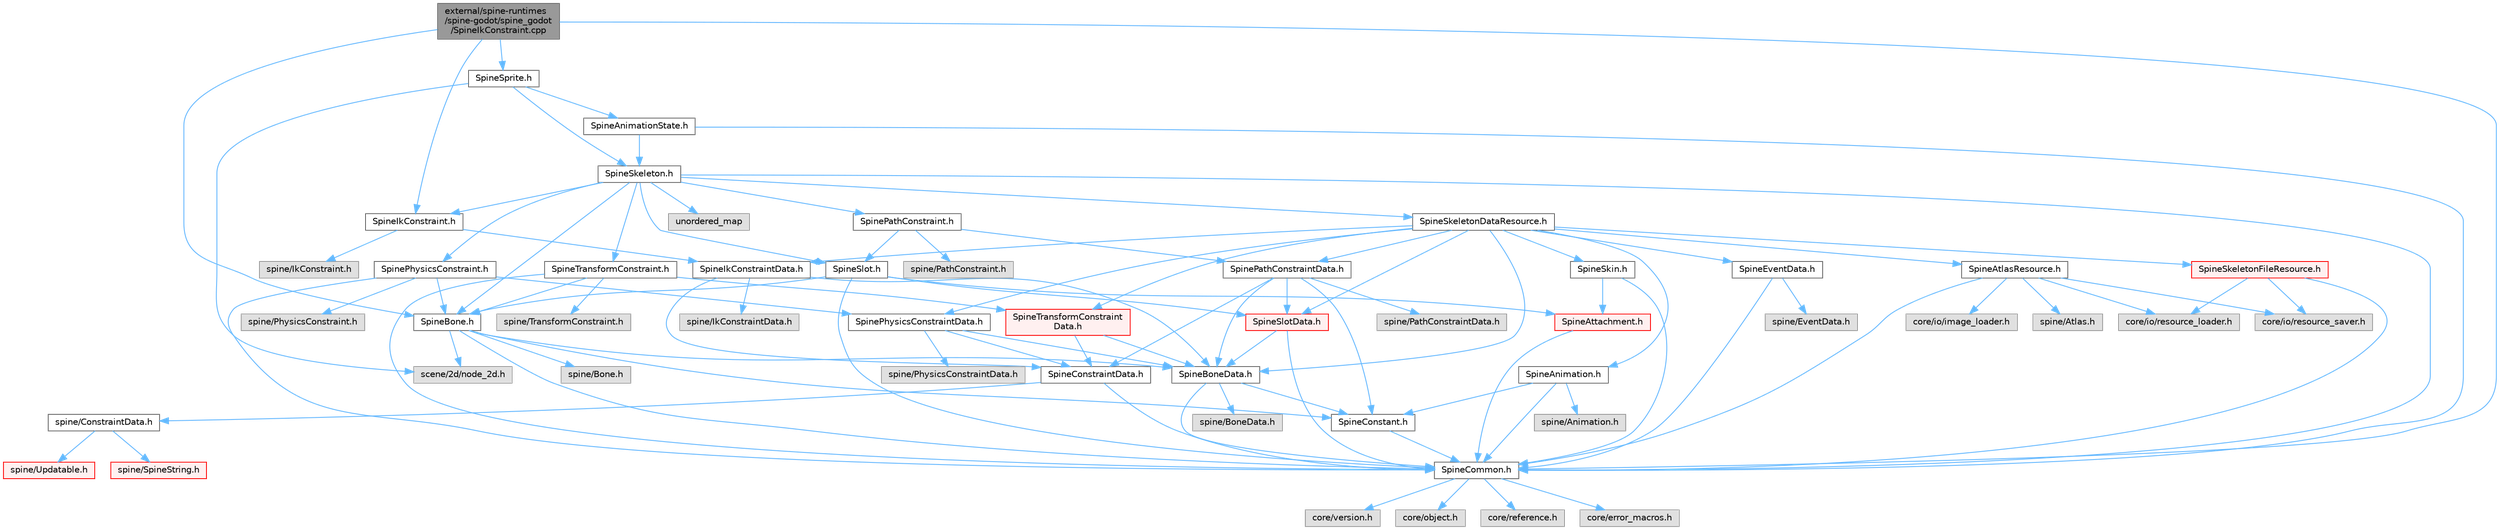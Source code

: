digraph "external/spine-runtimes/spine-godot/spine_godot/SpineIkConstraint.cpp"
{
 // LATEX_PDF_SIZE
  bgcolor="transparent";
  edge [fontname=Helvetica,fontsize=10,labelfontname=Helvetica,labelfontsize=10];
  node [fontname=Helvetica,fontsize=10,shape=box,height=0.2,width=0.4];
  Node1 [id="Node000001",label="external/spine-runtimes\l/spine-godot/spine_godot\l/SpineIkConstraint.cpp",height=0.2,width=0.4,color="gray40", fillcolor="grey60", style="filled", fontcolor="black",tooltip=" "];
  Node1 -> Node2 [id="edge1_Node000001_Node000002",color="steelblue1",style="solid",tooltip=" "];
  Node2 [id="Node000002",label="SpineIkConstraint.h",height=0.2,width=0.4,color="grey40", fillcolor="white", style="filled",URL="$_spine_ik_constraint_8h.html",tooltip=" "];
  Node2 -> Node3 [id="edge2_Node000002_Node000003",color="steelblue1",style="solid",tooltip=" "];
  Node3 [id="Node000003",label="SpineIkConstraintData.h",height=0.2,width=0.4,color="grey40", fillcolor="white", style="filled",URL="$_spine_ik_constraint_data_8h.html",tooltip=" "];
  Node3 -> Node4 [id="edge3_Node000003_Node000004",color="steelblue1",style="solid",tooltip=" "];
  Node4 [id="Node000004",label="SpineConstraintData.h",height=0.2,width=0.4,color="grey40", fillcolor="white", style="filled",URL="$_spine_constraint_data_8h.html",tooltip=" "];
  Node4 -> Node5 [id="edge4_Node000004_Node000005",color="steelblue1",style="solid",tooltip=" "];
  Node5 [id="Node000005",label="SpineCommon.h",height=0.2,width=0.4,color="grey40", fillcolor="white", style="filled",URL="$_spine_common_8h.html",tooltip=" "];
  Node5 -> Node6 [id="edge5_Node000005_Node000006",color="steelblue1",style="solid",tooltip=" "];
  Node6 [id="Node000006",label="core/version.h",height=0.2,width=0.4,color="grey60", fillcolor="#E0E0E0", style="filled",tooltip=" "];
  Node5 -> Node7 [id="edge6_Node000005_Node000007",color="steelblue1",style="solid",tooltip=" "];
  Node7 [id="Node000007",label="core/object.h",height=0.2,width=0.4,color="grey60", fillcolor="#E0E0E0", style="filled",tooltip=" "];
  Node5 -> Node8 [id="edge7_Node000005_Node000008",color="steelblue1",style="solid",tooltip=" "];
  Node8 [id="Node000008",label="core/reference.h",height=0.2,width=0.4,color="grey60", fillcolor="#E0E0E0", style="filled",tooltip=" "];
  Node5 -> Node9 [id="edge8_Node000005_Node000009",color="steelblue1",style="solid",tooltip=" "];
  Node9 [id="Node000009",label="core/error_macros.h",height=0.2,width=0.4,color="grey60", fillcolor="#E0E0E0", style="filled",tooltip=" "];
  Node4 -> Node10 [id="edge9_Node000004_Node000010",color="steelblue1",style="solid",tooltip=" "];
  Node10 [id="Node000010",label="spine/ConstraintData.h",height=0.2,width=0.4,color="grey40", fillcolor="white", style="filled",URL="$_constraint_data_8h.html",tooltip=" "];
  Node10 -> Node11 [id="edge10_Node000010_Node000011",color="steelblue1",style="solid",tooltip=" "];
  Node11 [id="Node000011",label="spine/Updatable.h",height=0.2,width=0.4,color="red", fillcolor="#FFF0F0", style="filled",URL="$_updatable_8h.html",tooltip=" "];
  Node10 -> Node18 [id="edge11_Node000010_Node000018",color="steelblue1",style="solid",tooltip=" "];
  Node18 [id="Node000018",label="spine/SpineString.h",height=0.2,width=0.4,color="red", fillcolor="#FFF0F0", style="filled",URL="$_spine_string_8h.html",tooltip=" "];
  Node3 -> Node168 [id="edge12_Node000003_Node000168",color="steelblue1",style="solid",tooltip=" "];
  Node168 [id="Node000168",label="SpineBoneData.h",height=0.2,width=0.4,color="grey40", fillcolor="white", style="filled",URL="$_spine_bone_data_8h.html",tooltip=" "];
  Node168 -> Node5 [id="edge13_Node000168_Node000005",color="steelblue1",style="solid",tooltip=" "];
  Node168 -> Node169 [id="edge14_Node000168_Node000169",color="steelblue1",style="solid",tooltip=" "];
  Node169 [id="Node000169",label="SpineConstant.h",height=0.2,width=0.4,color="grey40", fillcolor="white", style="filled",URL="$_spine_constant_8h.html",tooltip=" "];
  Node169 -> Node5 [id="edge15_Node000169_Node000005",color="steelblue1",style="solid",tooltip=" "];
  Node168 -> Node170 [id="edge16_Node000168_Node000170",color="steelblue1",style="solid",tooltip=" "];
  Node170 [id="Node000170",label="spine/BoneData.h",height=0.2,width=0.4,color="grey60", fillcolor="#E0E0E0", style="filled",tooltip=" "];
  Node3 -> Node171 [id="edge17_Node000003_Node000171",color="steelblue1",style="solid",tooltip=" "];
  Node171 [id="Node000171",label="spine/IkConstraintData.h",height=0.2,width=0.4,color="grey60", fillcolor="#E0E0E0", style="filled",tooltip=" "];
  Node2 -> Node172 [id="edge18_Node000002_Node000172",color="steelblue1",style="solid",tooltip=" "];
  Node172 [id="Node000172",label="spine/IkConstraint.h",height=0.2,width=0.4,color="grey60", fillcolor="#E0E0E0", style="filled",tooltip=" "];
  Node1 -> Node173 [id="edge19_Node000001_Node000173",color="steelblue1",style="solid",tooltip=" "];
  Node173 [id="Node000173",label="SpineBone.h",height=0.2,width=0.4,color="grey40", fillcolor="white", style="filled",URL="$_spine_bone_8h.html",tooltip=" "];
  Node173 -> Node5 [id="edge20_Node000173_Node000005",color="steelblue1",style="solid",tooltip=" "];
  Node173 -> Node168 [id="edge21_Node000173_Node000168",color="steelblue1",style="solid",tooltip=" "];
  Node173 -> Node169 [id="edge22_Node000173_Node000169",color="steelblue1",style="solid",tooltip=" "];
  Node173 -> Node174 [id="edge23_Node000173_Node000174",color="steelblue1",style="solid",tooltip=" "];
  Node174 [id="Node000174",label="scene/2d/node_2d.h",height=0.2,width=0.4,color="grey60", fillcolor="#E0E0E0", style="filled",tooltip=" "];
  Node173 -> Node175 [id="edge24_Node000173_Node000175",color="steelblue1",style="solid",tooltip=" "];
  Node175 [id="Node000175",label="spine/Bone.h",height=0.2,width=0.4,color="grey60", fillcolor="#E0E0E0", style="filled",tooltip=" "];
  Node1 -> Node5 [id="edge25_Node000001_Node000005",color="steelblue1",style="solid",tooltip=" "];
  Node1 -> Node176 [id="edge26_Node000001_Node000176",color="steelblue1",style="solid",tooltip=" "];
  Node176 [id="Node000176",label="SpineSprite.h",height=0.2,width=0.4,color="grey40", fillcolor="white", style="filled",URL="$_spine_sprite_8h.html",tooltip=" "];
  Node176 -> Node177 [id="edge27_Node000176_Node000177",color="steelblue1",style="solid",tooltip=" "];
  Node177 [id="Node000177",label="SpineSkeleton.h",height=0.2,width=0.4,color="grey40", fillcolor="white", style="filled",URL="$_spine_skeleton_8h.html",tooltip=" "];
  Node177 -> Node5 [id="edge28_Node000177_Node000005",color="steelblue1",style="solid",tooltip=" "];
  Node177 -> Node178 [id="edge29_Node000177_Node000178",color="steelblue1",style="solid",tooltip=" "];
  Node178 [id="Node000178",label="SpineSkeletonDataResource.h",height=0.2,width=0.4,color="grey40", fillcolor="white", style="filled",URL="$_spine_skeleton_data_resource_8h.html",tooltip=" "];
  Node178 -> Node179 [id="edge30_Node000178_Node000179",color="steelblue1",style="solid",tooltip=" "];
  Node179 [id="Node000179",label="SpineAnimation.h",height=0.2,width=0.4,color="grey40", fillcolor="white", style="filled",URL="$_spine_animation_8h.html",tooltip=" "];
  Node179 -> Node5 [id="edge31_Node000179_Node000005",color="steelblue1",style="solid",tooltip=" "];
  Node179 -> Node169 [id="edge32_Node000179_Node000169",color="steelblue1",style="solid",tooltip=" "];
  Node179 -> Node180 [id="edge33_Node000179_Node000180",color="steelblue1",style="solid",tooltip=" "];
  Node180 [id="Node000180",label="spine/Animation.h",height=0.2,width=0.4,color="grey60", fillcolor="#E0E0E0", style="filled",tooltip=" "];
  Node178 -> Node181 [id="edge34_Node000178_Node000181",color="steelblue1",style="solid",tooltip=" "];
  Node181 [id="Node000181",label="SpineAtlasResource.h",height=0.2,width=0.4,color="grey40", fillcolor="white", style="filled",URL="$_spine_atlas_resource_8h.html",tooltip=" "];
  Node181 -> Node5 [id="edge35_Node000181_Node000005",color="steelblue1",style="solid",tooltip=" "];
  Node181 -> Node182 [id="edge36_Node000181_Node000182",color="steelblue1",style="solid",tooltip=" "];
  Node182 [id="Node000182",label="core/io/resource_loader.h",height=0.2,width=0.4,color="grey60", fillcolor="#E0E0E0", style="filled",tooltip=" "];
  Node181 -> Node183 [id="edge37_Node000181_Node000183",color="steelblue1",style="solid",tooltip=" "];
  Node183 [id="Node000183",label="core/io/resource_saver.h",height=0.2,width=0.4,color="grey60", fillcolor="#E0E0E0", style="filled",tooltip=" "];
  Node181 -> Node184 [id="edge38_Node000181_Node000184",color="steelblue1",style="solid",tooltip=" "];
  Node184 [id="Node000184",label="core/io/image_loader.h",height=0.2,width=0.4,color="grey60", fillcolor="#E0E0E0", style="filled",tooltip=" "];
  Node181 -> Node185 [id="edge39_Node000181_Node000185",color="steelblue1",style="solid",tooltip=" "];
  Node185 [id="Node000185",label="spine/Atlas.h",height=0.2,width=0.4,color="grey60", fillcolor="#E0E0E0", style="filled",tooltip=" "];
  Node178 -> Node168 [id="edge40_Node000178_Node000168",color="steelblue1",style="solid",tooltip=" "];
  Node178 -> Node186 [id="edge41_Node000178_Node000186",color="steelblue1",style="solid",tooltip=" "];
  Node186 [id="Node000186",label="SpineEventData.h",height=0.2,width=0.4,color="grey40", fillcolor="white", style="filled",URL="$_spine_event_data_8h.html",tooltip=" "];
  Node186 -> Node5 [id="edge42_Node000186_Node000005",color="steelblue1",style="solid",tooltip=" "];
  Node186 -> Node187 [id="edge43_Node000186_Node000187",color="steelblue1",style="solid",tooltip=" "];
  Node187 [id="Node000187",label="spine/EventData.h",height=0.2,width=0.4,color="grey60", fillcolor="#E0E0E0", style="filled",tooltip=" "];
  Node178 -> Node3 [id="edge44_Node000178_Node000003",color="steelblue1",style="solid",tooltip=" "];
  Node178 -> Node188 [id="edge45_Node000178_Node000188",color="steelblue1",style="solid",tooltip=" "];
  Node188 [id="Node000188",label="SpinePathConstraintData.h",height=0.2,width=0.4,color="grey40", fillcolor="white", style="filled",URL="$_spine_path_constraint_data_8h.html",tooltip=" "];
  Node188 -> Node4 [id="edge46_Node000188_Node000004",color="steelblue1",style="solid",tooltip=" "];
  Node188 -> Node169 [id="edge47_Node000188_Node000169",color="steelblue1",style="solid",tooltip=" "];
  Node188 -> Node168 [id="edge48_Node000188_Node000168",color="steelblue1",style="solid",tooltip=" "];
  Node188 -> Node189 [id="edge49_Node000188_Node000189",color="steelblue1",style="solid",tooltip=" "];
  Node189 [id="Node000189",label="SpineSlotData.h",height=0.2,width=0.4,color="red", fillcolor="#FFF0F0", style="filled",URL="$_spine_slot_data_8h.html",tooltip=" "];
  Node189 -> Node5 [id="edge50_Node000189_Node000005",color="steelblue1",style="solid",tooltip=" "];
  Node189 -> Node168 [id="edge51_Node000189_Node000168",color="steelblue1",style="solid",tooltip=" "];
  Node188 -> Node191 [id="edge52_Node000188_Node000191",color="steelblue1",style="solid",tooltip=" "];
  Node191 [id="Node000191",label="spine/PathConstraintData.h",height=0.2,width=0.4,color="grey60", fillcolor="#E0E0E0", style="filled",tooltip=" "];
  Node178 -> Node192 [id="edge53_Node000178_Node000192",color="steelblue1",style="solid",tooltip=" "];
  Node192 [id="Node000192",label="SpinePhysicsConstraintData.h",height=0.2,width=0.4,color="grey40", fillcolor="white", style="filled",URL="$_spine_physics_constraint_data_8h.html",tooltip=" "];
  Node192 -> Node4 [id="edge54_Node000192_Node000004",color="steelblue1",style="solid",tooltip=" "];
  Node192 -> Node168 [id="edge55_Node000192_Node000168",color="steelblue1",style="solid",tooltip=" "];
  Node192 -> Node193 [id="edge56_Node000192_Node000193",color="steelblue1",style="solid",tooltip=" "];
  Node193 [id="Node000193",label="spine/PhysicsConstraintData.h",height=0.2,width=0.4,color="grey60", fillcolor="#E0E0E0", style="filled",tooltip=" "];
  Node178 -> Node194 [id="edge57_Node000178_Node000194",color="steelblue1",style="solid",tooltip=" "];
  Node194 [id="Node000194",label="SpineSkeletonFileResource.h",height=0.2,width=0.4,color="red", fillcolor="#FFF0F0", style="filled",URL="$_spine_skeleton_file_resource_8h.html",tooltip=" "];
  Node194 -> Node5 [id="edge58_Node000194_Node000005",color="steelblue1",style="solid",tooltip=" "];
  Node194 -> Node182 [id="edge59_Node000194_Node000182",color="steelblue1",style="solid",tooltip=" "];
  Node194 -> Node183 [id="edge60_Node000194_Node000183",color="steelblue1",style="solid",tooltip=" "];
  Node178 -> Node197 [id="edge61_Node000178_Node000197",color="steelblue1",style="solid",tooltip=" "];
  Node197 [id="Node000197",label="SpineSkin.h",height=0.2,width=0.4,color="grey40", fillcolor="white", style="filled",URL="$_spine_skin_8h.html",tooltip=" "];
  Node197 -> Node5 [id="edge62_Node000197_Node000005",color="steelblue1",style="solid",tooltip=" "];
  Node197 -> Node198 [id="edge63_Node000197_Node000198",color="steelblue1",style="solid",tooltip=" "];
  Node198 [id="Node000198",label="SpineAttachment.h",height=0.2,width=0.4,color="red", fillcolor="#FFF0F0", style="filled",URL="$_spine_attachment_8h.html",tooltip=" "];
  Node198 -> Node5 [id="edge64_Node000198_Node000005",color="steelblue1",style="solid",tooltip=" "];
  Node178 -> Node189 [id="edge65_Node000178_Node000189",color="steelblue1",style="solid",tooltip=" "];
  Node178 -> Node201 [id="edge66_Node000178_Node000201",color="steelblue1",style="solid",tooltip=" "];
  Node201 [id="Node000201",label="SpineTransformConstraint\lData.h",height=0.2,width=0.4,color="red", fillcolor="#FFF0F0", style="filled",URL="$_spine_transform_constraint_data_8h.html",tooltip=" "];
  Node201 -> Node4 [id="edge67_Node000201_Node000004",color="steelblue1",style="solid",tooltip=" "];
  Node201 -> Node168 [id="edge68_Node000201_Node000168",color="steelblue1",style="solid",tooltip=" "];
  Node177 -> Node173 [id="edge69_Node000177_Node000173",color="steelblue1",style="solid",tooltip=" "];
  Node177 -> Node203 [id="edge70_Node000177_Node000203",color="steelblue1",style="solid",tooltip=" "];
  Node203 [id="Node000203",label="SpineSlot.h",height=0.2,width=0.4,color="grey40", fillcolor="white", style="filled",URL="$_spine_slot_8h.html",tooltip=" "];
  Node203 -> Node5 [id="edge71_Node000203_Node000005",color="steelblue1",style="solid",tooltip=" "];
  Node203 -> Node189 [id="edge72_Node000203_Node000189",color="steelblue1",style="solid",tooltip=" "];
  Node203 -> Node198 [id="edge73_Node000203_Node000198",color="steelblue1",style="solid",tooltip=" "];
  Node203 -> Node173 [id="edge74_Node000203_Node000173",color="steelblue1",style="solid",tooltip=" "];
  Node177 -> Node2 [id="edge75_Node000177_Node000002",color="steelblue1",style="solid",tooltip=" "];
  Node177 -> Node204 [id="edge76_Node000177_Node000204",color="steelblue1",style="solid",tooltip=" "];
  Node204 [id="Node000204",label="SpineTransformConstraint.h",height=0.2,width=0.4,color="grey40", fillcolor="white", style="filled",URL="$_spine_transform_constraint_8h.html",tooltip=" "];
  Node204 -> Node5 [id="edge77_Node000204_Node000005",color="steelblue1",style="solid",tooltip=" "];
  Node204 -> Node201 [id="edge78_Node000204_Node000201",color="steelblue1",style="solid",tooltip=" "];
  Node204 -> Node173 [id="edge79_Node000204_Node000173",color="steelblue1",style="solid",tooltip=" "];
  Node204 -> Node205 [id="edge80_Node000204_Node000205",color="steelblue1",style="solid",tooltip=" "];
  Node205 [id="Node000205",label="spine/TransformConstraint.h",height=0.2,width=0.4,color="grey60", fillcolor="#E0E0E0", style="filled",tooltip=" "];
  Node177 -> Node206 [id="edge81_Node000177_Node000206",color="steelblue1",style="solid",tooltip=" "];
  Node206 [id="Node000206",label="SpinePathConstraint.h",height=0.2,width=0.4,color="grey40", fillcolor="white", style="filled",URL="$_spine_path_constraint_8h.html",tooltip=" "];
  Node206 -> Node188 [id="edge82_Node000206_Node000188",color="steelblue1",style="solid",tooltip=" "];
  Node206 -> Node203 [id="edge83_Node000206_Node000203",color="steelblue1",style="solid",tooltip=" "];
  Node206 -> Node207 [id="edge84_Node000206_Node000207",color="steelblue1",style="solid",tooltip=" "];
  Node207 [id="Node000207",label="spine/PathConstraint.h",height=0.2,width=0.4,color="grey60", fillcolor="#E0E0E0", style="filled",tooltip=" "];
  Node177 -> Node208 [id="edge85_Node000177_Node000208",color="steelblue1",style="solid",tooltip=" "];
  Node208 [id="Node000208",label="SpinePhysicsConstraint.h",height=0.2,width=0.4,color="grey40", fillcolor="white", style="filled",URL="$_spine_physics_constraint_8h.html",tooltip=" "];
  Node208 -> Node5 [id="edge86_Node000208_Node000005",color="steelblue1",style="solid",tooltip=" "];
  Node208 -> Node192 [id="edge87_Node000208_Node000192",color="steelblue1",style="solid",tooltip=" "];
  Node208 -> Node173 [id="edge88_Node000208_Node000173",color="steelblue1",style="solid",tooltip=" "];
  Node208 -> Node209 [id="edge89_Node000208_Node000209",color="steelblue1",style="solid",tooltip=" "];
  Node209 [id="Node000209",label="spine/PhysicsConstraint.h",height=0.2,width=0.4,color="grey60", fillcolor="#E0E0E0", style="filled",tooltip=" "];
  Node177 -> Node210 [id="edge90_Node000177_Node000210",color="steelblue1",style="solid",tooltip=" "];
  Node210 [id="Node000210",label="unordered_map",height=0.2,width=0.4,color="grey60", fillcolor="#E0E0E0", style="filled",tooltip=" "];
  Node176 -> Node211 [id="edge91_Node000176_Node000211",color="steelblue1",style="solid",tooltip=" "];
  Node211 [id="Node000211",label="SpineAnimationState.h",height=0.2,width=0.4,color="grey40", fillcolor="white", style="filled",URL="$_spine_animation_state_8h.html",tooltip=" "];
  Node211 -> Node5 [id="edge92_Node000211_Node000005",color="steelblue1",style="solid",tooltip=" "];
  Node211 -> Node177 [id="edge93_Node000211_Node000177",color="steelblue1",style="solid",tooltip=" "];
  Node176 -> Node174 [id="edge94_Node000176_Node000174",color="steelblue1",style="solid",tooltip=" "];
}
